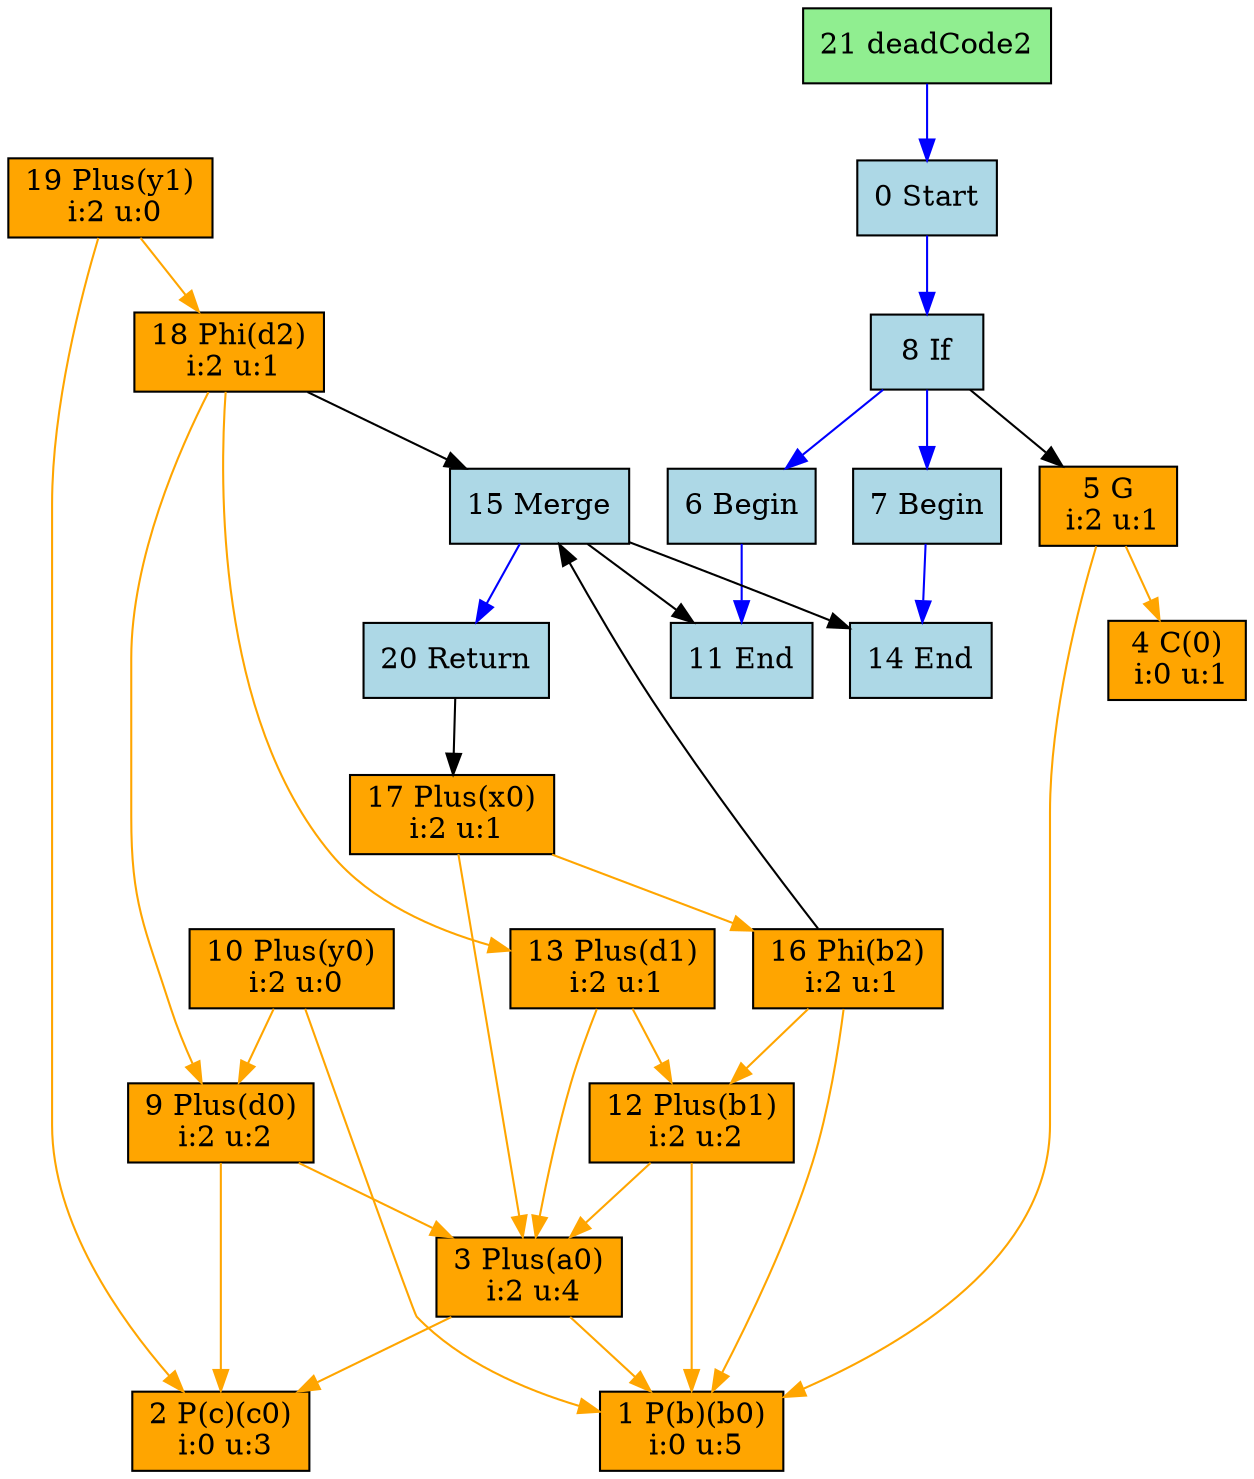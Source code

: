 digraph{
	node0 [ shape="box", style="filled", color="black", label="0 Start\n", fillcolor="lightblue"]
	node1 [ shape="box", style="filled", color="black", label="1 P(b)(b0)\n i:0 u:5", fillcolor="orange"]
	node2 [ shape="box", style="filled", color="black", label="2 P(c)(c0)\n i:0 u:3", fillcolor="orange"]
	node3 [ shape="box", style="filled", color="black", label="3 Plus(a0)\n i:2 u:4", fillcolor="orange"]
	node4 [ shape="box", style="filled", color="black", label="4 C(0)\n i:0 u:1", fillcolor="orange"]
	node5 [ shape="box", style="filled", color="black", label="5 G\n i:2 u:1", fillcolor="orange"]
	node6 [ shape="box", style="filled", color="black", label="6 Begin\n", fillcolor="lightblue"]
	node7 [ shape="box", style="filled", color="black", label="7 Begin\n", fillcolor="lightblue"]
	node8 [ shape="box", style="filled", color="black", label="8 If\n", fillcolor="lightblue"]
	node9 [ shape="box", style="filled", color="black", label="9 Plus(d0)\n i:2 u:2", fillcolor="orange"]
	node10 [ shape="box", style="filled", color="black", label="10 Plus(y0)\n i:2 u:0", fillcolor="orange"]
	node11 [ shape="box", style="filled", color="black", label="11 End\n", fillcolor="lightblue"]
	node12 [ shape="box", style="filled", color="black", label="12 Plus(b1)\n i:2 u:2", fillcolor="orange"]
	node13 [ shape="box", style="filled", color="black", label="13 Plus(d1)\n i:2 u:1", fillcolor="orange"]
	node14 [ shape="box", style="filled", color="black", label="14 End\n", fillcolor="lightblue"]
	node15 [ shape="box", style="filled", color="black", label="15 Merge\n", fillcolor="lightblue"]
	node16 [ shape="box", style="filled", color="black", label="16 Phi(b2)\n i:2 u:1", fillcolor="orange"]
	node17 [ shape="box", style="filled", color="black", label="17 Plus(x0)\n i:2 u:1", fillcolor="orange"]
	node18 [ shape="box", style="filled", color="black", label="18 Phi(d2)\n i:2 u:1", fillcolor="orange"]
	node19 [ shape="box", style="filled", color="black", label="19 Plus(y1)\n i:2 u:0", fillcolor="orange"]
	node20 [ shape="box", style="filled", color="black", label="20 Return\n", fillcolor="lightblue"]
	node21 [ shape="box", style="filled", color="black", label="21 deadCode2\n", fillcolor="lightgreen"]

	node0 -> node8 [color="blue"]
	node3 -> node1 [color="orange"]
	node3 -> node2 [color="orange"]
	node5 -> node1 [color="orange"]
	node5 -> node4 [color="orange"]
	node6 -> node11 [color="blue"]
	node7 -> node14 [color="blue"]
	node8 -> node5
	node8 -> node6 [color="blue"]
	node8 -> node7 [color="blue"]
	node9 -> node3 [color="orange"]
	node9 -> node2 [color="orange"]
	node10 -> node1 [color="orange"]
	node10 -> node9 [color="orange"]
	node12 -> node3 [color="orange"]
	node12 -> node1 [color="orange"]
	node13 -> node3 [color="orange"]
	node13 -> node12 [color="orange"]
	node15 -> node20 [color="blue"]
	node15 -> node11
	node15 -> node14
	node16 -> node1 [color="orange"]
	node16 -> node12 [color="orange"]
	node16 -> node15
	node17 -> node3 [color="orange"]
	node17 -> node16 [color="orange"]
	node18 -> node9 [color="orange"]
	node18 -> node13 [color="orange"]
	node18 -> node15
	node19 -> node2 [color="orange"]
	node19 -> node18 [color="orange"]
	node20 -> node17
	node21 -> node0 [color="blue"]
}
